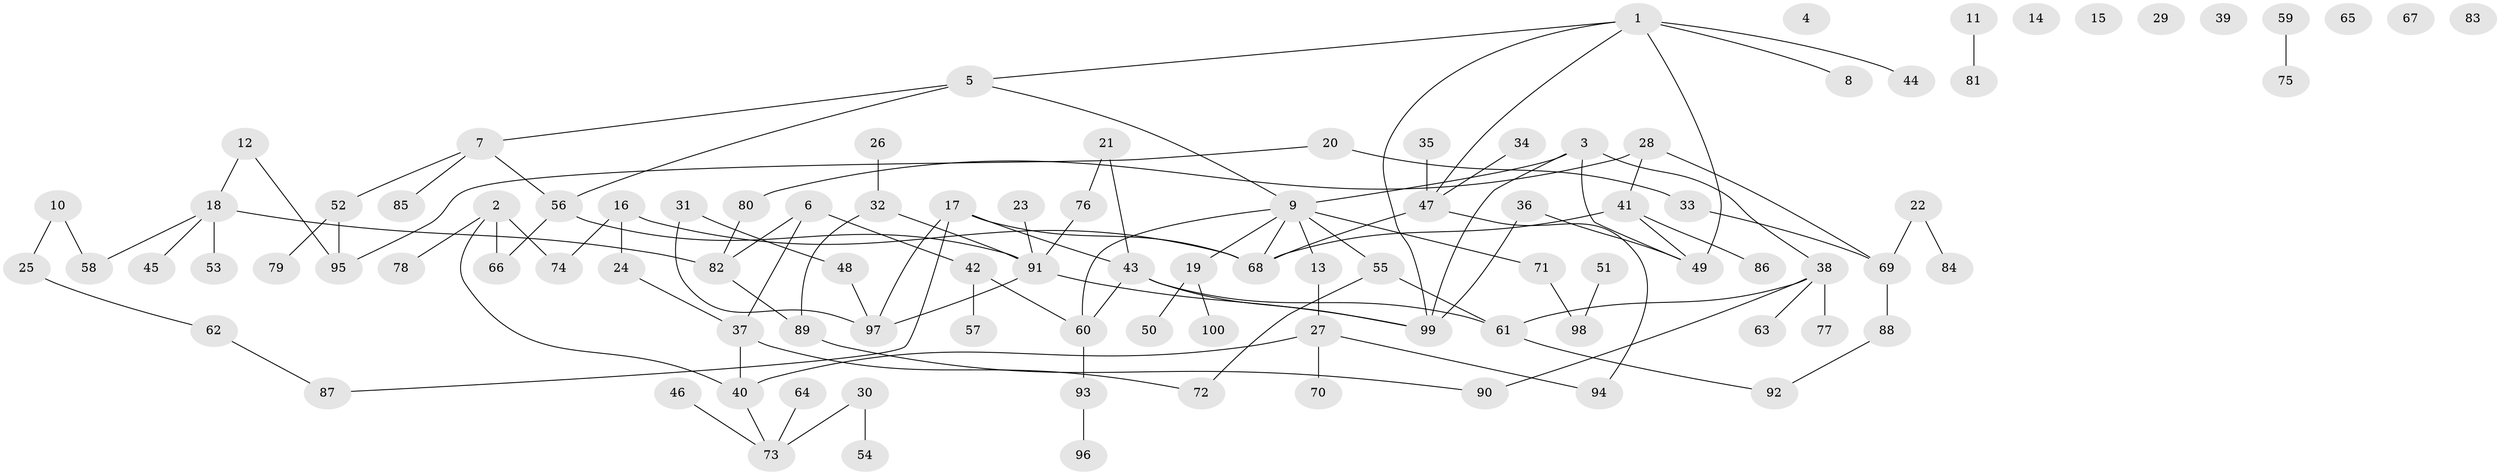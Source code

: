 // Generated by graph-tools (version 1.1) at 2025/12/03/09/25 04:12:53]
// undirected, 100 vertices, 116 edges
graph export_dot {
graph [start="1"]
  node [color=gray90,style=filled];
  1;
  2;
  3;
  4;
  5;
  6;
  7;
  8;
  9;
  10;
  11;
  12;
  13;
  14;
  15;
  16;
  17;
  18;
  19;
  20;
  21;
  22;
  23;
  24;
  25;
  26;
  27;
  28;
  29;
  30;
  31;
  32;
  33;
  34;
  35;
  36;
  37;
  38;
  39;
  40;
  41;
  42;
  43;
  44;
  45;
  46;
  47;
  48;
  49;
  50;
  51;
  52;
  53;
  54;
  55;
  56;
  57;
  58;
  59;
  60;
  61;
  62;
  63;
  64;
  65;
  66;
  67;
  68;
  69;
  70;
  71;
  72;
  73;
  74;
  75;
  76;
  77;
  78;
  79;
  80;
  81;
  82;
  83;
  84;
  85;
  86;
  87;
  88;
  89;
  90;
  91;
  92;
  93;
  94;
  95;
  96;
  97;
  98;
  99;
  100;
  1 -- 5;
  1 -- 8;
  1 -- 44;
  1 -- 47;
  1 -- 49;
  1 -- 99;
  2 -- 40;
  2 -- 66;
  2 -- 74;
  2 -- 78;
  3 -- 9;
  3 -- 38;
  3 -- 49;
  3 -- 99;
  5 -- 7;
  5 -- 9;
  5 -- 56;
  6 -- 37;
  6 -- 42;
  6 -- 82;
  7 -- 52;
  7 -- 56;
  7 -- 85;
  9 -- 13;
  9 -- 19;
  9 -- 55;
  9 -- 60;
  9 -- 68;
  9 -- 71;
  10 -- 25;
  10 -- 58;
  11 -- 81;
  12 -- 18;
  12 -- 95;
  13 -- 27;
  16 -- 24;
  16 -- 68;
  16 -- 74;
  17 -- 43;
  17 -- 68;
  17 -- 87;
  17 -- 97;
  18 -- 45;
  18 -- 53;
  18 -- 58;
  18 -- 82;
  19 -- 50;
  19 -- 100;
  20 -- 33;
  20 -- 95;
  21 -- 43;
  21 -- 76;
  22 -- 69;
  22 -- 84;
  23 -- 91;
  24 -- 37;
  25 -- 62;
  26 -- 32;
  27 -- 40;
  27 -- 70;
  27 -- 94;
  28 -- 41;
  28 -- 69;
  28 -- 80;
  30 -- 54;
  30 -- 73;
  31 -- 48;
  31 -- 97;
  32 -- 89;
  32 -- 91;
  33 -- 69;
  34 -- 47;
  35 -- 47;
  36 -- 49;
  36 -- 99;
  37 -- 40;
  37 -- 72;
  38 -- 61;
  38 -- 63;
  38 -- 77;
  38 -- 90;
  40 -- 73;
  41 -- 49;
  41 -- 68;
  41 -- 86;
  42 -- 57;
  42 -- 60;
  43 -- 60;
  43 -- 61;
  43 -- 99;
  46 -- 73;
  47 -- 68;
  47 -- 94;
  48 -- 97;
  51 -- 98;
  52 -- 79;
  52 -- 95;
  55 -- 61;
  55 -- 72;
  56 -- 66;
  56 -- 91;
  59 -- 75;
  60 -- 93;
  61 -- 92;
  62 -- 87;
  64 -- 73;
  69 -- 88;
  71 -- 98;
  76 -- 91;
  80 -- 82;
  82 -- 89;
  88 -- 92;
  89 -- 90;
  91 -- 97;
  91 -- 99;
  93 -- 96;
}
